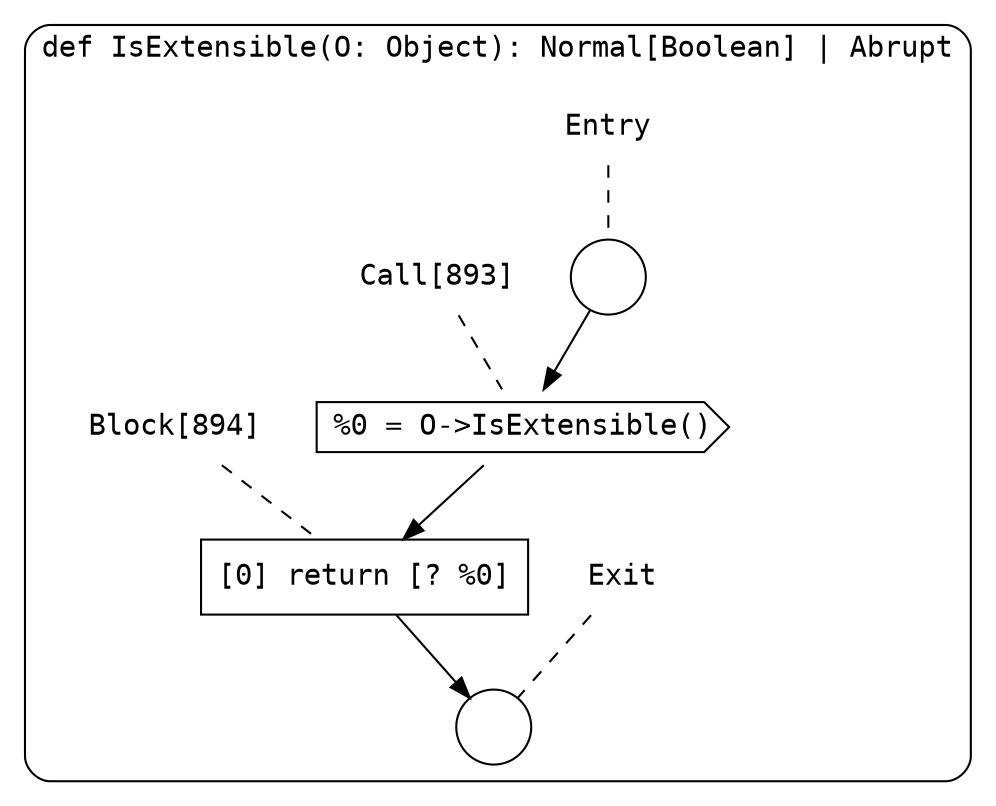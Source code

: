 digraph {
  graph [fontname = "Consolas"]
  node [fontname = "Consolas"]
  edge [fontname = "Consolas"]
  subgraph cluster117 {
    label = "def IsExtensible(O: Object): Normal[Boolean] | Abrupt"
    style = rounded
    cluster117_entry_name [shape=none, label=<<font color="black">Entry</font>>]
    cluster117_entry_name -> cluster117_entry [arrowhead=none, color="black", style=dashed]
    cluster117_entry [shape=circle label=" " color="black" fillcolor="white" style=filled]
    cluster117_entry -> node893 [color="black"]
    cluster117_exit_name [shape=none, label=<<font color="black">Exit</font>>]
    cluster117_exit_name -> cluster117_exit [arrowhead=none, color="black", style=dashed]
    cluster117_exit [shape=circle label=" " color="black" fillcolor="white" style=filled]
    node893_name [shape=none, label=<<font color="black">Call[893]</font>>]
    node893_name -> node893 [arrowhead=none, color="black", style=dashed]
    node893 [shape=cds, label=<<font color="black">%0 = O-&gt;IsExtensible()</font>> color="black" fillcolor="white", style=filled]
    node893 -> node894 [color="black"]
    node894_name [shape=none, label=<<font color="black">Block[894]</font>>]
    node894_name -> node894 [arrowhead=none, color="black", style=dashed]
    node894 [shape=box, label=<<font color="black">[0] return [? %0]<BR ALIGN="LEFT"/></font>> color="black" fillcolor="white", style=filled]
    node894 -> cluster117_exit [color="black"]
  }
}